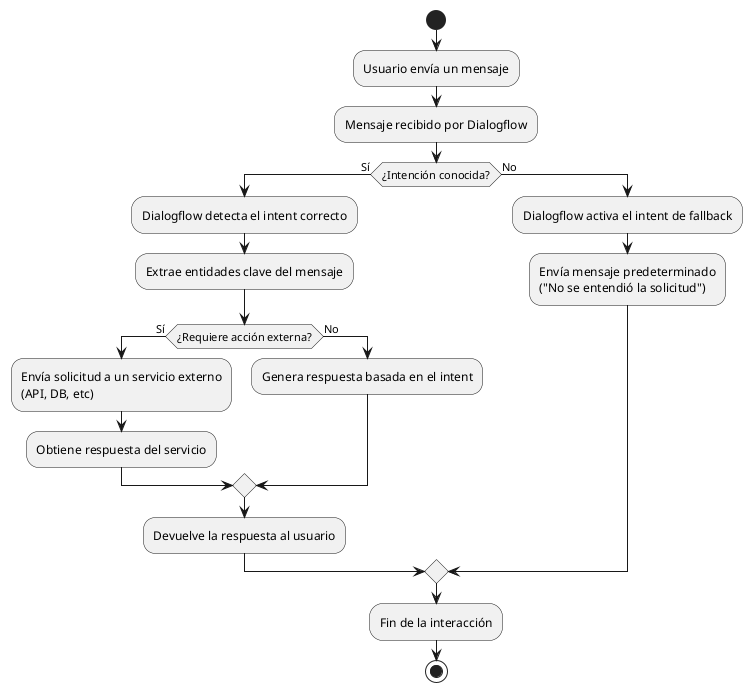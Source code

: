 @startuml
start
:Usuario envía un mensaje;
:Mensaje recibido por Dialogflow;
if (¿Intención conocida?) then (Sí)
  :Dialogflow detecta el intent correcto;
  :Extrae entidades clave del mensaje;
  if (¿Requiere acción externa?) then (Sí)
    :Envía solicitud a un servicio externo\n(API, DB, etc);
    :Obtiene respuesta del servicio;
  else (No)
    :Genera respuesta basada en el intent;
  endif
  :Devuelve la respuesta al usuario;
else (No)
  :Dialogflow activa el intent de fallback;
  :Envía mensaje predeterminado\n("No se entendió la solicitud");
endif
:Fin de la interacción;
stop
@enduml
